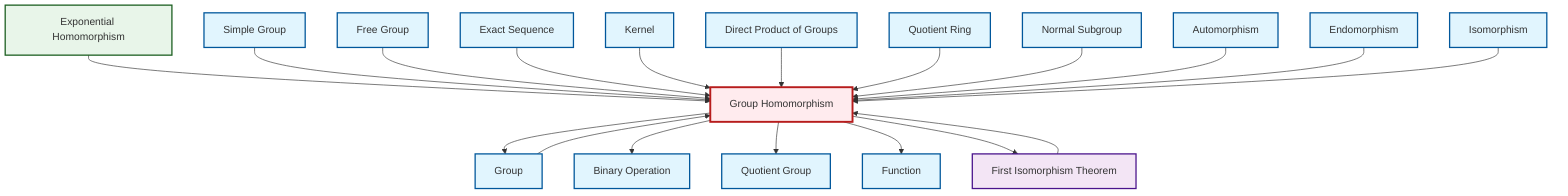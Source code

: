 graph TD
    classDef definition fill:#e1f5fe,stroke:#01579b,stroke-width:2px
    classDef theorem fill:#f3e5f5,stroke:#4a148c,stroke-width:2px
    classDef axiom fill:#fff3e0,stroke:#e65100,stroke-width:2px
    classDef example fill:#e8f5e9,stroke:#1b5e20,stroke-width:2px
    classDef current fill:#ffebee,stroke:#b71c1c,stroke-width:3px
    def-isomorphism["Isomorphism"]:::definition
    def-homomorphism["Group Homomorphism"]:::definition
    def-quotient-group["Quotient Group"]:::definition
    def-endomorphism["Endomorphism"]:::definition
    def-function["Function"]:::definition
    def-free-group["Free Group"]:::definition
    def-kernel["Kernel"]:::definition
    def-exact-sequence["Exact Sequence"]:::definition
    def-binary-operation["Binary Operation"]:::definition
    def-direct-product["Direct Product of Groups"]:::definition
    thm-first-isomorphism["First Isomorphism Theorem"]:::theorem
    def-quotient-ring["Quotient Ring"]:::definition
    def-automorphism["Automorphism"]:::definition
    def-normal-subgroup["Normal Subgroup"]:::definition
    def-group["Group"]:::definition
    def-simple-group["Simple Group"]:::definition
    ex-exponential-homomorphism["Exponential Homomorphism"]:::example
    ex-exponential-homomorphism --> def-homomorphism
    def-simple-group --> def-homomorphism
    def-homomorphism --> def-group
    def-free-group --> def-homomorphism
    def-exact-sequence --> def-homomorphism
    def-group --> def-homomorphism
    def-homomorphism --> def-binary-operation
    def-kernel --> def-homomorphism
    def-homomorphism --> def-quotient-group
    def-homomorphism --> def-function
    def-direct-product --> def-homomorphism
    def-quotient-ring --> def-homomorphism
    def-normal-subgroup --> def-homomorphism
    def-homomorphism --> thm-first-isomorphism
    def-automorphism --> def-homomorphism
    def-endomorphism --> def-homomorphism
    thm-first-isomorphism --> def-homomorphism
    def-isomorphism --> def-homomorphism
    class def-homomorphism current